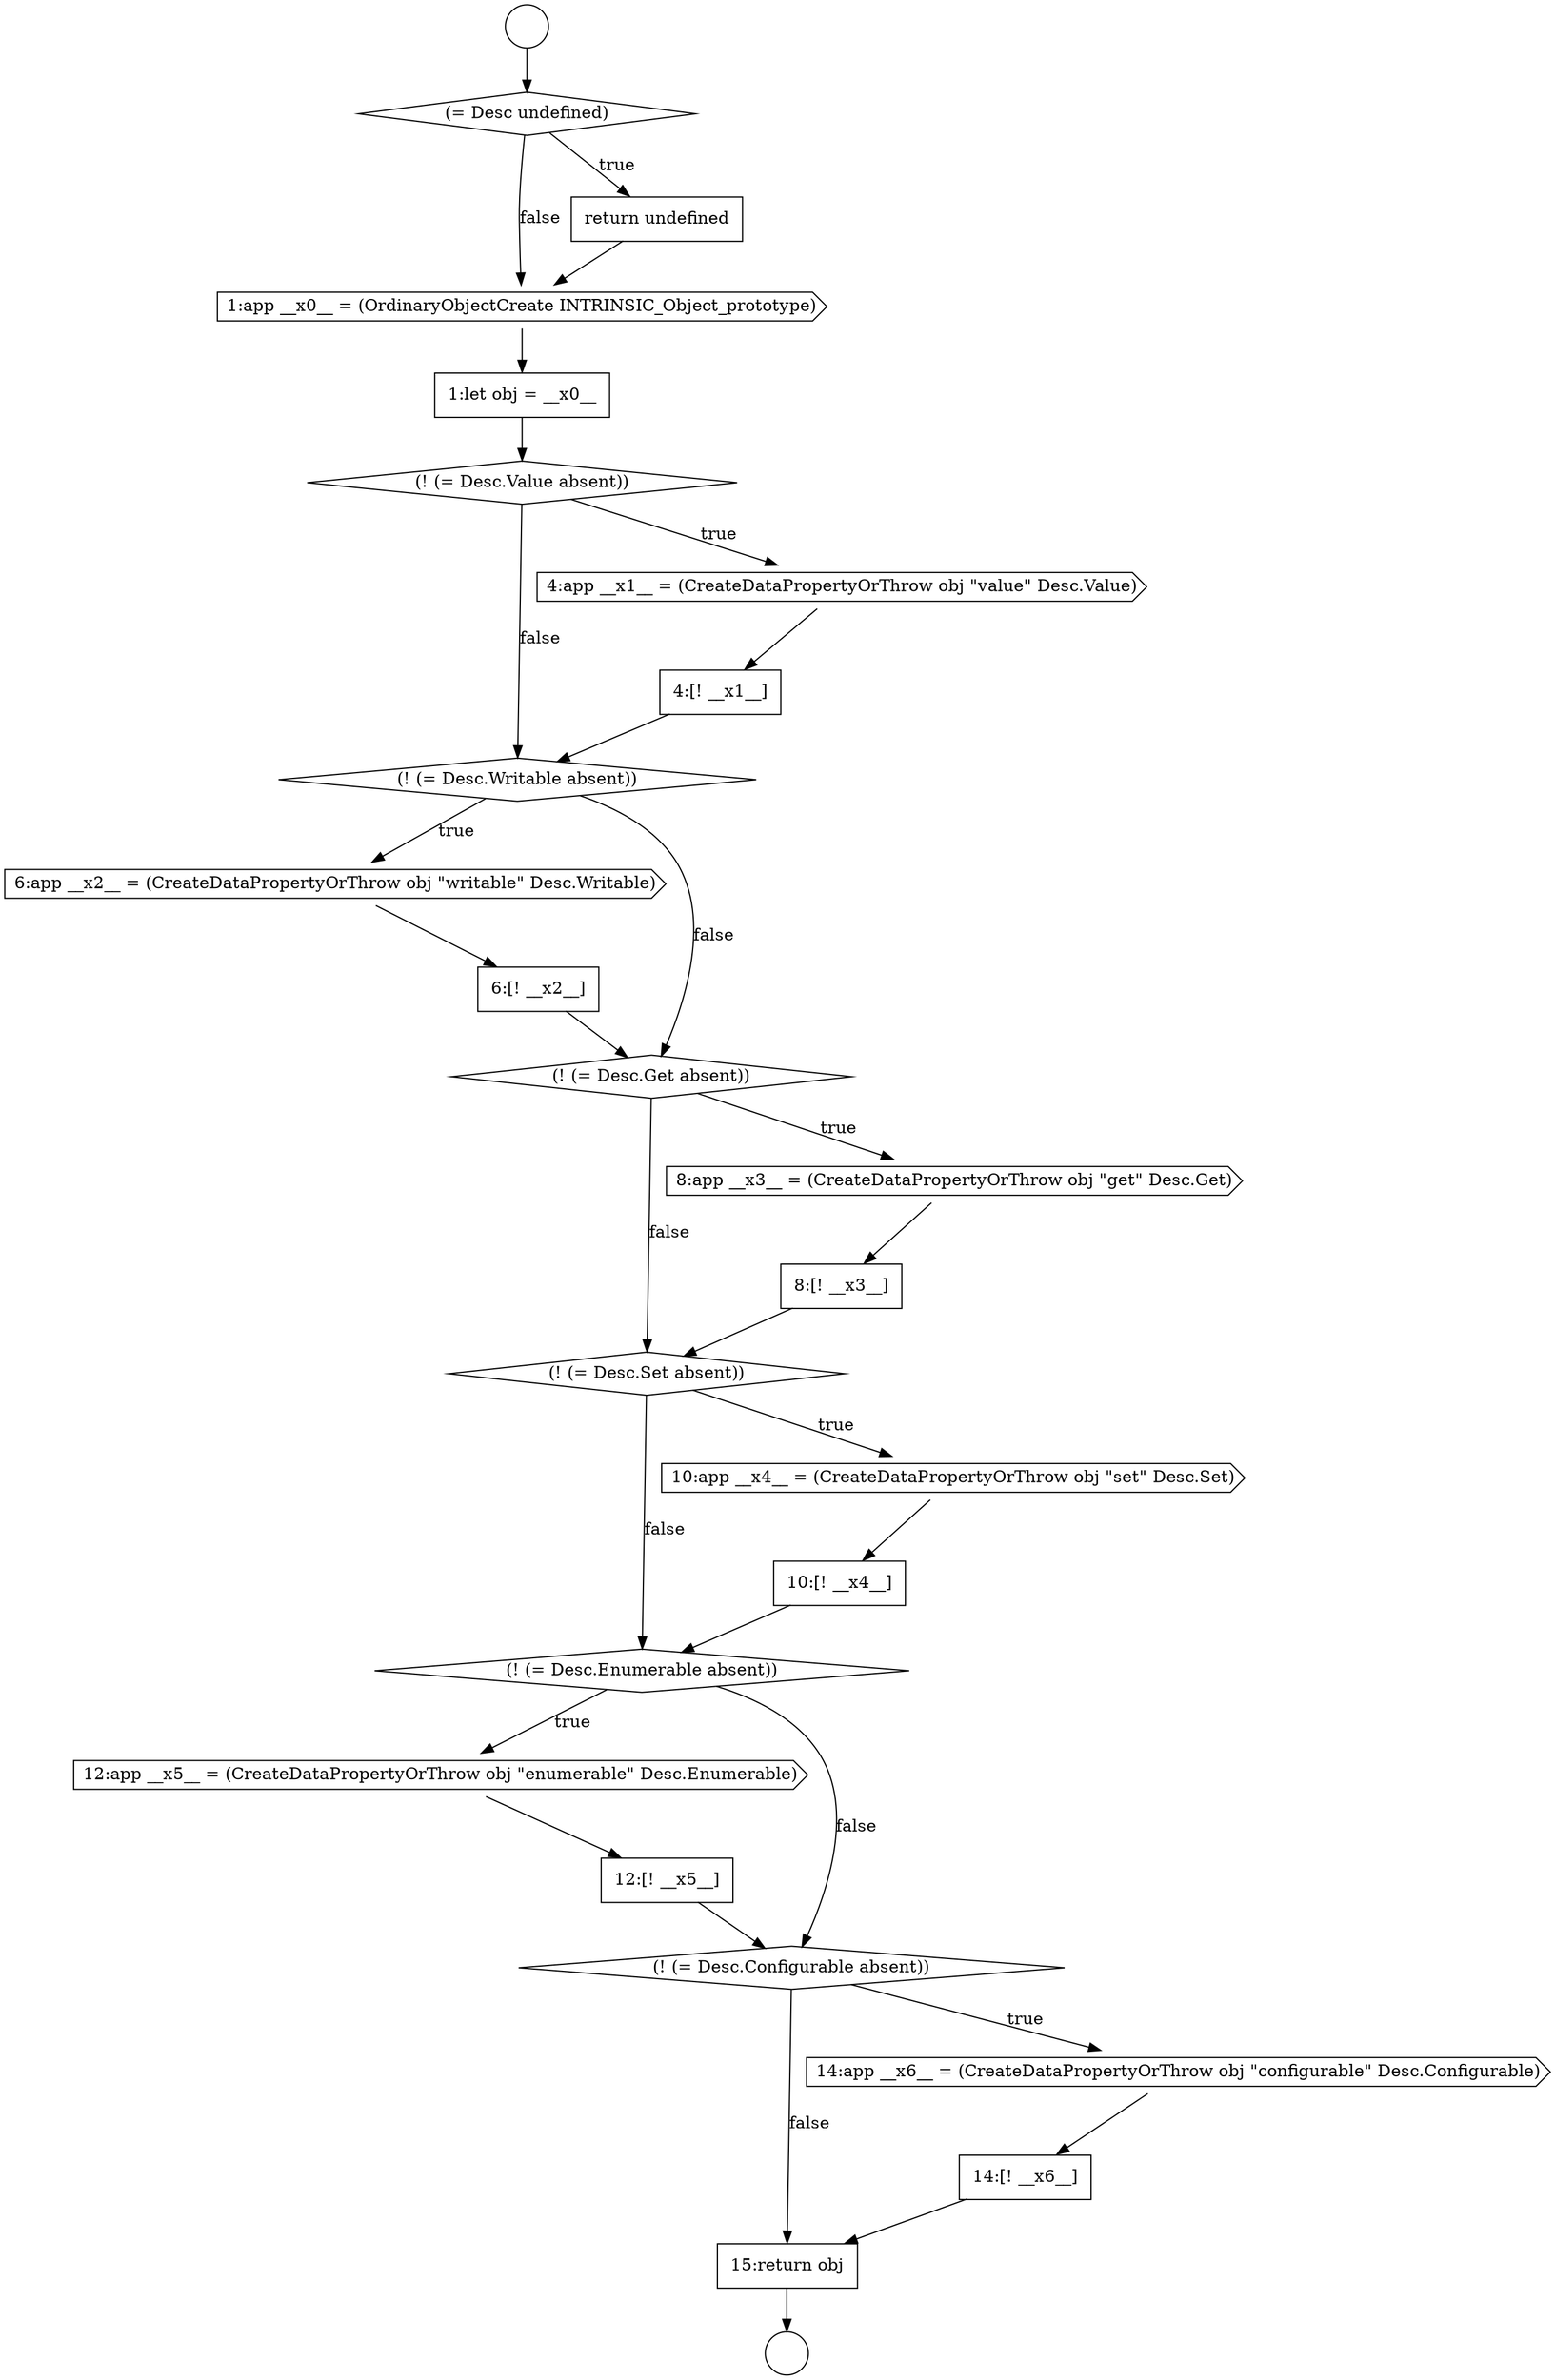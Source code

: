 digraph {
  node408 [shape=diamond, label=<<font color="black">(! (= Desc.Set absent))</font>> color="black" fillcolor="white" style=filled]
  node416 [shape=none, margin=0, label=<<font color="black">
    <table border="0" cellborder="1" cellspacing="0" cellpadding="10">
      <tr><td align="left">14:[! __x6__]</td></tr>
    </table>
  </font>> color="black" fillcolor="white" style=filled]
  node407 [shape=none, margin=0, label=<<font color="black">
    <table border="0" cellborder="1" cellspacing="0" cellpadding="10">
      <tr><td align="left">8:[! __x3__]</td></tr>
    </table>
  </font>> color="black" fillcolor="white" style=filled]
  node403 [shape=cds, label=<<font color="black">6:app __x2__ = (CreateDataPropertyOrThrow obj &quot;writable&quot; Desc.Writable)</font>> color="black" fillcolor="white" style=filled]
  node393 [shape=circle label=" " color="black" fillcolor="white" style=filled]
  node398 [shape=none, margin=0, label=<<font color="black">
    <table border="0" cellborder="1" cellspacing="0" cellpadding="10">
      <tr><td align="left">1:let obj = __x0__</td></tr>
    </table>
  </font>> color="black" fillcolor="white" style=filled]
  node412 [shape=cds, label=<<font color="black">12:app __x5__ = (CreateDataPropertyOrThrow obj &quot;enumerable&quot; Desc.Enumerable)</font>> color="black" fillcolor="white" style=filled]
  node406 [shape=cds, label=<<font color="black">8:app __x3__ = (CreateDataPropertyOrThrow obj &quot;get&quot; Desc.Get)</font>> color="black" fillcolor="white" style=filled]
  node401 [shape=none, margin=0, label=<<font color="black">
    <table border="0" cellborder="1" cellspacing="0" cellpadding="10">
      <tr><td align="left">4:[! __x1__]</td></tr>
    </table>
  </font>> color="black" fillcolor="white" style=filled]
  node395 [shape=diamond, label=<<font color="black">(= Desc undefined)</font>> color="black" fillcolor="white" style=filled]
  node404 [shape=none, margin=0, label=<<font color="black">
    <table border="0" cellborder="1" cellspacing="0" cellpadding="10">
      <tr><td align="left">6:[! __x2__]</td></tr>
    </table>
  </font>> color="black" fillcolor="white" style=filled]
  node417 [shape=none, margin=0, label=<<font color="black">
    <table border="0" cellborder="1" cellspacing="0" cellpadding="10">
      <tr><td align="left">15:return obj</td></tr>
    </table>
  </font>> color="black" fillcolor="white" style=filled]
  node397 [shape=cds, label=<<font color="black">1:app __x0__ = (OrdinaryObjectCreate INTRINSIC_Object_prototype)</font>> color="black" fillcolor="white" style=filled]
  node396 [shape=none, margin=0, label=<<font color="black">
    <table border="0" cellborder="1" cellspacing="0" cellpadding="10">
      <tr><td align="left">return undefined</td></tr>
    </table>
  </font>> color="black" fillcolor="white" style=filled]
  node411 [shape=diamond, label=<<font color="black">(! (= Desc.Enumerable absent))</font>> color="black" fillcolor="white" style=filled]
  node402 [shape=diamond, label=<<font color="black">(! (= Desc.Writable absent))</font>> color="black" fillcolor="white" style=filled]
  node413 [shape=none, margin=0, label=<<font color="black">
    <table border="0" cellborder="1" cellspacing="0" cellpadding="10">
      <tr><td align="left">12:[! __x5__]</td></tr>
    </table>
  </font>> color="black" fillcolor="white" style=filled]
  node399 [shape=diamond, label=<<font color="black">(! (= Desc.Value absent))</font>> color="black" fillcolor="white" style=filled]
  node394 [shape=circle label=" " color="black" fillcolor="white" style=filled]
  node414 [shape=diamond, label=<<font color="black">(! (= Desc.Configurable absent))</font>> color="black" fillcolor="white" style=filled]
  node409 [shape=cds, label=<<font color="black">10:app __x4__ = (CreateDataPropertyOrThrow obj &quot;set&quot; Desc.Set)</font>> color="black" fillcolor="white" style=filled]
  node410 [shape=none, margin=0, label=<<font color="black">
    <table border="0" cellborder="1" cellspacing="0" cellpadding="10">
      <tr><td align="left">10:[! __x4__]</td></tr>
    </table>
  </font>> color="black" fillcolor="white" style=filled]
  node405 [shape=diamond, label=<<font color="black">(! (= Desc.Get absent))</font>> color="black" fillcolor="white" style=filled]
  node400 [shape=cds, label=<<font color="black">4:app __x1__ = (CreateDataPropertyOrThrow obj &quot;value&quot; Desc.Value)</font>> color="black" fillcolor="white" style=filled]
  node415 [shape=cds, label=<<font color="black">14:app __x6__ = (CreateDataPropertyOrThrow obj &quot;configurable&quot; Desc.Configurable)</font>> color="black" fillcolor="white" style=filled]
  node414 -> node415 [label=<<font color="black">true</font>> color="black"]
  node414 -> node417 [label=<<font color="black">false</font>> color="black"]
  node404 -> node405 [ color="black"]
  node397 -> node398 [ color="black"]
  node416 -> node417 [ color="black"]
  node393 -> node395 [ color="black"]
  node411 -> node412 [label=<<font color="black">true</font>> color="black"]
  node411 -> node414 [label=<<font color="black">false</font>> color="black"]
  node407 -> node408 [ color="black"]
  node395 -> node396 [label=<<font color="black">true</font>> color="black"]
  node395 -> node397 [label=<<font color="black">false</font>> color="black"]
  node412 -> node413 [ color="black"]
  node399 -> node400 [label=<<font color="black">true</font>> color="black"]
  node399 -> node402 [label=<<font color="black">false</font>> color="black"]
  node417 -> node394 [ color="black"]
  node403 -> node404 [ color="black"]
  node406 -> node407 [ color="black"]
  node410 -> node411 [ color="black"]
  node405 -> node406 [label=<<font color="black">true</font>> color="black"]
  node405 -> node408 [label=<<font color="black">false</font>> color="black"]
  node400 -> node401 [ color="black"]
  node415 -> node416 [ color="black"]
  node401 -> node402 [ color="black"]
  node398 -> node399 [ color="black"]
  node396 -> node397 [ color="black"]
  node408 -> node409 [label=<<font color="black">true</font>> color="black"]
  node408 -> node411 [label=<<font color="black">false</font>> color="black"]
  node402 -> node403 [label=<<font color="black">true</font>> color="black"]
  node402 -> node405 [label=<<font color="black">false</font>> color="black"]
  node413 -> node414 [ color="black"]
  node409 -> node410 [ color="black"]
}
